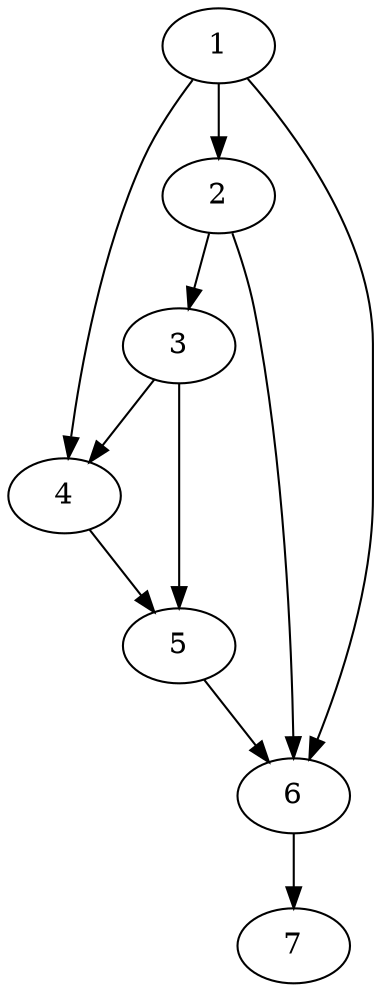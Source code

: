 digraph G {
    1->2
    2->3
    1->4
    3->4
    4->5
    1->6
    2->6
    5->6
    6->7
    3->5
}
